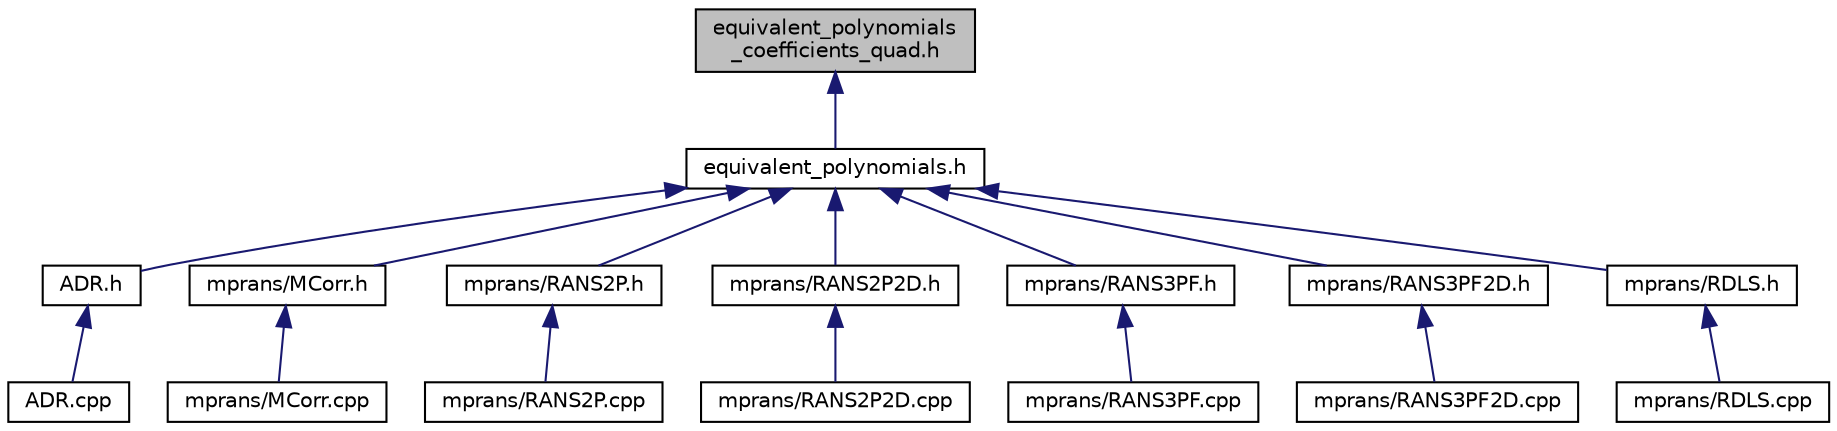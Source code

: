 digraph "equivalent_polynomials_coefficients_quad.h"
{
 // LATEX_PDF_SIZE
  edge [fontname="Helvetica",fontsize="10",labelfontname="Helvetica",labelfontsize="10"];
  node [fontname="Helvetica",fontsize="10",shape=record];
  Node1 [label="equivalent_polynomials\l_coefficients_quad.h",height=0.2,width=0.4,color="black", fillcolor="grey75", style="filled", fontcolor="black",tooltip=" "];
  Node1 -> Node2 [dir="back",color="midnightblue",fontsize="10",style="solid",fontname="Helvetica"];
  Node2 [label="equivalent_polynomials.h",height=0.2,width=0.4,color="black", fillcolor="white", style="filled",URL="$de/d9d/equivalent__polynomials_8h.html",tooltip=" "];
  Node2 -> Node3 [dir="back",color="midnightblue",fontsize="10",style="solid",fontname="Helvetica"];
  Node3 [label="ADR.h",height=0.2,width=0.4,color="black", fillcolor="white", style="filled",URL="$da/d1f/ADR_8h.html",tooltip=" "];
  Node3 -> Node4 [dir="back",color="midnightblue",fontsize="10",style="solid",fontname="Helvetica"];
  Node4 [label="ADR.cpp",height=0.2,width=0.4,color="black", fillcolor="white", style="filled",URL="$da/dc7/ADR_8cpp.html",tooltip=" "];
  Node2 -> Node5 [dir="back",color="midnightblue",fontsize="10",style="solid",fontname="Helvetica"];
  Node5 [label="mprans/MCorr.h",height=0.2,width=0.4,color="black", fillcolor="white", style="filled",URL="$df/d25/MCorr_8h.html",tooltip=" "];
  Node5 -> Node6 [dir="back",color="midnightblue",fontsize="10",style="solid",fontname="Helvetica"];
  Node6 [label="mprans/MCorr.cpp",height=0.2,width=0.4,color="black", fillcolor="white", style="filled",URL="$d9/d67/MCorr_8cpp.html",tooltip=" "];
  Node2 -> Node7 [dir="back",color="midnightblue",fontsize="10",style="solid",fontname="Helvetica"];
  Node7 [label="mprans/RANS2P.h",height=0.2,width=0.4,color="black", fillcolor="white", style="filled",URL="$da/df0/RANS2P_8h.html",tooltip=" "];
  Node7 -> Node8 [dir="back",color="midnightblue",fontsize="10",style="solid",fontname="Helvetica"];
  Node8 [label="mprans/RANS2P.cpp",height=0.2,width=0.4,color="black", fillcolor="white", style="filled",URL="$d1/dea/RANS2P_8cpp.html",tooltip=" "];
  Node2 -> Node9 [dir="back",color="midnightblue",fontsize="10",style="solid",fontname="Helvetica"];
  Node9 [label="mprans/RANS2P2D.h",height=0.2,width=0.4,color="black", fillcolor="white", style="filled",URL="$da/d17/RANS2P2D_8h.html",tooltip=" "];
  Node9 -> Node10 [dir="back",color="midnightblue",fontsize="10",style="solid",fontname="Helvetica"];
  Node10 [label="mprans/RANS2P2D.cpp",height=0.2,width=0.4,color="black", fillcolor="white", style="filled",URL="$d9/d49/RANS2P2D_8cpp.html",tooltip=" "];
  Node2 -> Node11 [dir="back",color="midnightblue",fontsize="10",style="solid",fontname="Helvetica"];
  Node11 [label="mprans/RANS3PF.h",height=0.2,width=0.4,color="black", fillcolor="white", style="filled",URL="$dc/d50/RANS3PF_8h.html",tooltip=" "];
  Node11 -> Node12 [dir="back",color="midnightblue",fontsize="10",style="solid",fontname="Helvetica"];
  Node12 [label="mprans/RANS3PF.cpp",height=0.2,width=0.4,color="black", fillcolor="white", style="filled",URL="$d9/d75/RANS3PF_8cpp.html",tooltip=" "];
  Node2 -> Node13 [dir="back",color="midnightblue",fontsize="10",style="solid",fontname="Helvetica"];
  Node13 [label="mprans/RANS3PF2D.h",height=0.2,width=0.4,color="black", fillcolor="white", style="filled",URL="$de/d89/RANS3PF2D_8h.html",tooltip=" "];
  Node13 -> Node14 [dir="back",color="midnightblue",fontsize="10",style="solid",fontname="Helvetica"];
  Node14 [label="mprans/RANS3PF2D.cpp",height=0.2,width=0.4,color="black", fillcolor="white", style="filled",URL="$d4/d13/RANS3PF2D_8cpp.html",tooltip=" "];
  Node2 -> Node15 [dir="back",color="midnightblue",fontsize="10",style="solid",fontname="Helvetica"];
  Node15 [label="mprans/RDLS.h",height=0.2,width=0.4,color="black", fillcolor="white", style="filled",URL="$da/dab/RDLS_8h.html",tooltip=" "];
  Node15 -> Node16 [dir="back",color="midnightblue",fontsize="10",style="solid",fontname="Helvetica"];
  Node16 [label="mprans/RDLS.cpp",height=0.2,width=0.4,color="black", fillcolor="white", style="filled",URL="$d2/d58/RDLS_8cpp.html",tooltip=" "];
}
